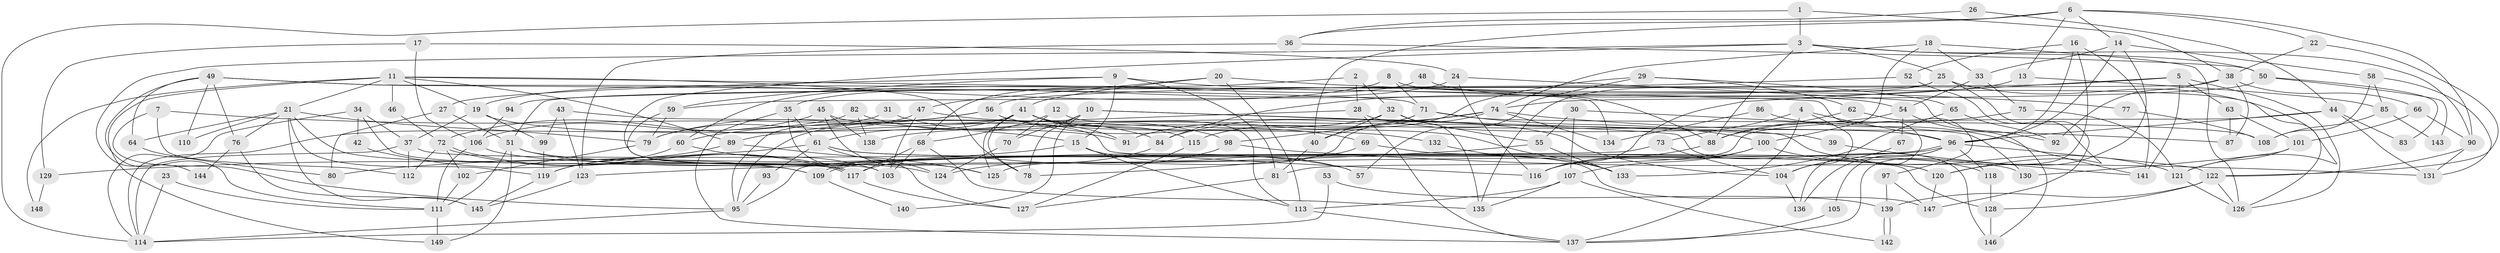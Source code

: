 // Generated by graph-tools (version 1.1) at 2025/50/03/09/25 03:50:08]
// undirected, 149 vertices, 298 edges
graph export_dot {
graph [start="1"]
  node [color=gray90,style=filled];
  1;
  2;
  3;
  4;
  5;
  6;
  7;
  8;
  9;
  10;
  11;
  12;
  13;
  14;
  15;
  16;
  17;
  18;
  19;
  20;
  21;
  22;
  23;
  24;
  25;
  26;
  27;
  28;
  29;
  30;
  31;
  32;
  33;
  34;
  35;
  36;
  37;
  38;
  39;
  40;
  41;
  42;
  43;
  44;
  45;
  46;
  47;
  48;
  49;
  50;
  51;
  52;
  53;
  54;
  55;
  56;
  57;
  58;
  59;
  60;
  61;
  62;
  63;
  64;
  65;
  66;
  67;
  68;
  69;
  70;
  71;
  72;
  73;
  74;
  75;
  76;
  77;
  78;
  79;
  80;
  81;
  82;
  83;
  84;
  85;
  86;
  87;
  88;
  89;
  90;
  91;
  92;
  93;
  94;
  95;
  96;
  97;
  98;
  99;
  100;
  101;
  102;
  103;
  104;
  105;
  106;
  107;
  108;
  109;
  110;
  111;
  112;
  113;
  114;
  115;
  116;
  117;
  118;
  119;
  120;
  121;
  122;
  123;
  124;
  125;
  126;
  127;
  128;
  129;
  130;
  131;
  132;
  133;
  134;
  135;
  136;
  137;
  138;
  139;
  140;
  141;
  142;
  143;
  144;
  145;
  146;
  147;
  148;
  149;
  1 -- 3;
  1 -- 114;
  1 -- 38;
  2 -- 32;
  2 -- 28;
  2 -- 60;
  3 -- 103;
  3 -- 90;
  3 -- 25;
  3 -- 50;
  3 -- 88;
  3 -- 144;
  4 -- 104;
  4 -- 137;
  4 -- 73;
  4 -- 96;
  5 -- 63;
  5 -- 126;
  5 -- 94;
  5 -- 116;
  5 -- 141;
  6 -- 14;
  6 -- 40;
  6 -- 13;
  6 -- 22;
  6 -- 36;
  6 -- 90;
  7 -- 15;
  7 -- 95;
  7 -- 112;
  8 -- 19;
  8 -- 71;
  8 -- 126;
  9 -- 88;
  9 -- 59;
  9 -- 15;
  9 -- 27;
  9 -- 81;
  10 -- 78;
  10 -- 70;
  10 -- 39;
  10 -- 140;
  10 -- 146;
  11 -- 149;
  11 -- 89;
  11 -- 19;
  11 -- 21;
  11 -- 46;
  11 -- 78;
  11 -- 136;
  11 -- 148;
  12 -- 113;
  12 -- 68;
  12 -- 70;
  13 -- 84;
  13 -- 85;
  14 -- 96;
  14 -- 120;
  14 -- 33;
  14 -- 58;
  15 -- 80;
  15 -- 57;
  15 -- 113;
  16 -- 96;
  16 -- 137;
  16 -- 52;
  16 -- 141;
  17 -- 24;
  17 -- 106;
  17 -- 129;
  18 -- 126;
  18 -- 33;
  18 -- 74;
  18 -- 100;
  19 -- 37;
  19 -- 91;
  19 -- 99;
  20 -- 113;
  20 -- 47;
  20 -- 41;
  20 -- 77;
  21 -- 79;
  21 -- 64;
  21 -- 76;
  21 -- 109;
  21 -- 110;
  21 -- 119;
  21 -- 145;
  22 -- 38;
  22 -- 122;
  23 -- 111;
  23 -- 114;
  24 -- 116;
  24 -- 35;
  24 -- 92;
  25 -- 147;
  25 -- 59;
  25 -- 121;
  25 -- 135;
  26 -- 44;
  26 -- 36;
  27 -- 51;
  27 -- 80;
  28 -- 89;
  28 -- 96;
  28 -- 137;
  29 -- 57;
  29 -- 65;
  29 -- 40;
  29 -- 62;
  30 -- 107;
  30 -- 55;
  30 -- 130;
  31 -- 98;
  31 -- 72;
  32 -- 95;
  32 -- 40;
  32 -- 55;
  32 -- 135;
  33 -- 75;
  33 -- 54;
  34 -- 117;
  34 -- 114;
  34 -- 37;
  34 -- 42;
  35 -- 61;
  35 -- 127;
  35 -- 137;
  36 -- 50;
  36 -- 123;
  37 -- 128;
  37 -- 112;
  37 -- 114;
  38 -- 51;
  38 -- 66;
  38 -- 87;
  38 -- 92;
  39 -- 141;
  40 -- 81;
  41 -- 61;
  41 -- 78;
  41 -- 91;
  41 -- 95;
  41 -- 115;
  41 -- 125;
  41 -- 132;
  42 -- 109;
  43 -- 123;
  43 -- 121;
  43 -- 99;
  44 -- 96;
  44 -- 131;
  44 -- 81;
  44 -- 83;
  45 -- 138;
  45 -- 116;
  45 -- 106;
  45 -- 125;
  46 -- 72;
  47 -- 103;
  47 -- 79;
  47 -- 104;
  48 -- 54;
  48 -- 68;
  49 -- 76;
  49 -- 71;
  49 -- 64;
  49 -- 110;
  49 -- 111;
  49 -- 134;
  50 -- 74;
  50 -- 83;
  50 -- 143;
  51 -- 120;
  51 -- 111;
  51 -- 57;
  51 -- 149;
  52 -- 56;
  52 -- 120;
  53 -- 114;
  53 -- 139;
  54 -- 146;
  54 -- 67;
  54 -- 138;
  55 -- 123;
  55 -- 133;
  56 -- 69;
  56 -- 60;
  56 -- 79;
  56 -- 133;
  58 -- 108;
  58 -- 85;
  58 -- 131;
  59 -- 117;
  59 -- 79;
  60 -- 119;
  60 -- 103;
  61 -- 124;
  61 -- 130;
  61 -- 93;
  61 -- 120;
  61 -- 129;
  62 -- 88;
  62 -- 97;
  63 -- 101;
  63 -- 87;
  64 -- 80;
  65 -- 92;
  65 -- 133;
  66 -- 90;
  66 -- 101;
  67 -- 104;
  68 -- 135;
  68 -- 117;
  68 -- 103;
  69 -- 78;
  69 -- 147;
  70 -- 124;
  71 -- 100;
  71 -- 91;
  71 -- 108;
  71 -- 115;
  72 -- 117;
  72 -- 117;
  72 -- 112;
  72 -- 102;
  73 -- 104;
  73 -- 95;
  74 -- 125;
  74 -- 84;
  74 -- 87;
  74 -- 98;
  74 -- 134;
  75 -- 88;
  75 -- 121;
  76 -- 145;
  76 -- 144;
  77 -- 108;
  79 -- 102;
  81 -- 127;
  82 -- 84;
  82 -- 114;
  82 -- 138;
  84 -- 117;
  85 -- 108;
  85 -- 143;
  86 -- 134;
  86 -- 141;
  88 -- 116;
  89 -- 119;
  89 -- 125;
  90 -- 122;
  90 -- 131;
  93 -- 95;
  94 -- 106;
  95 -- 114;
  96 -- 109;
  96 -- 109;
  96 -- 105;
  96 -- 118;
  96 -- 122;
  96 -- 136;
  97 -- 139;
  97 -- 147;
  98 -- 131;
  98 -- 124;
  99 -- 119;
  100 -- 107;
  100 -- 116;
  100 -- 118;
  101 -- 121;
  101 -- 130;
  102 -- 111;
  104 -- 136;
  105 -- 137;
  106 -- 111;
  106 -- 124;
  107 -- 113;
  107 -- 135;
  107 -- 142;
  109 -- 140;
  111 -- 149;
  113 -- 137;
  115 -- 127;
  117 -- 127;
  118 -- 128;
  119 -- 145;
  120 -- 147;
  121 -- 126;
  122 -- 126;
  122 -- 128;
  122 -- 139;
  123 -- 145;
  128 -- 146;
  129 -- 148;
  132 -- 133;
  139 -- 142;
  139 -- 142;
}
